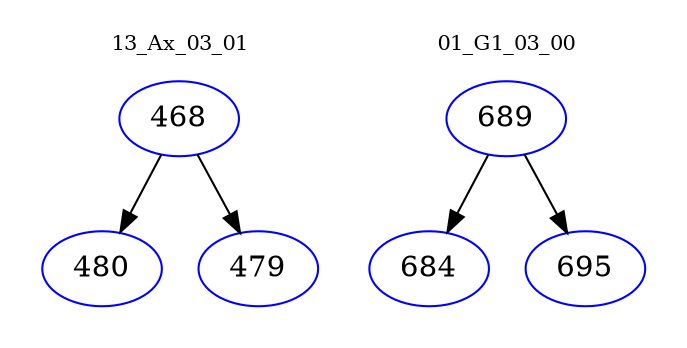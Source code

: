 digraph{
subgraph cluster_0 {
color = white
label = "13_Ax_03_01";
fontsize=10;
T0_468 [label="468", color="blue"]
T0_468 -> T0_480 [color="black"]
T0_480 [label="480", color="blue"]
T0_468 -> T0_479 [color="black"]
T0_479 [label="479", color="blue"]
}
subgraph cluster_1 {
color = white
label = "01_G1_03_00";
fontsize=10;
T1_689 [label="689", color="blue"]
T1_689 -> T1_684 [color="black"]
T1_684 [label="684", color="blue"]
T1_689 -> T1_695 [color="black"]
T1_695 [label="695", color="blue"]
}
}
